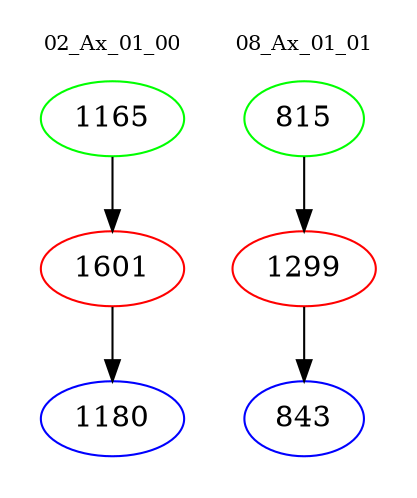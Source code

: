 digraph{
subgraph cluster_0 {
color = white
label = "02_Ax_01_00";
fontsize=10;
T0_1165 [label="1165", color="green"]
T0_1165 -> T0_1601 [color="black"]
T0_1601 [label="1601", color="red"]
T0_1601 -> T0_1180 [color="black"]
T0_1180 [label="1180", color="blue"]
}
subgraph cluster_1 {
color = white
label = "08_Ax_01_01";
fontsize=10;
T1_815 [label="815", color="green"]
T1_815 -> T1_1299 [color="black"]
T1_1299 [label="1299", color="red"]
T1_1299 -> T1_843 [color="black"]
T1_843 [label="843", color="blue"]
}
}
